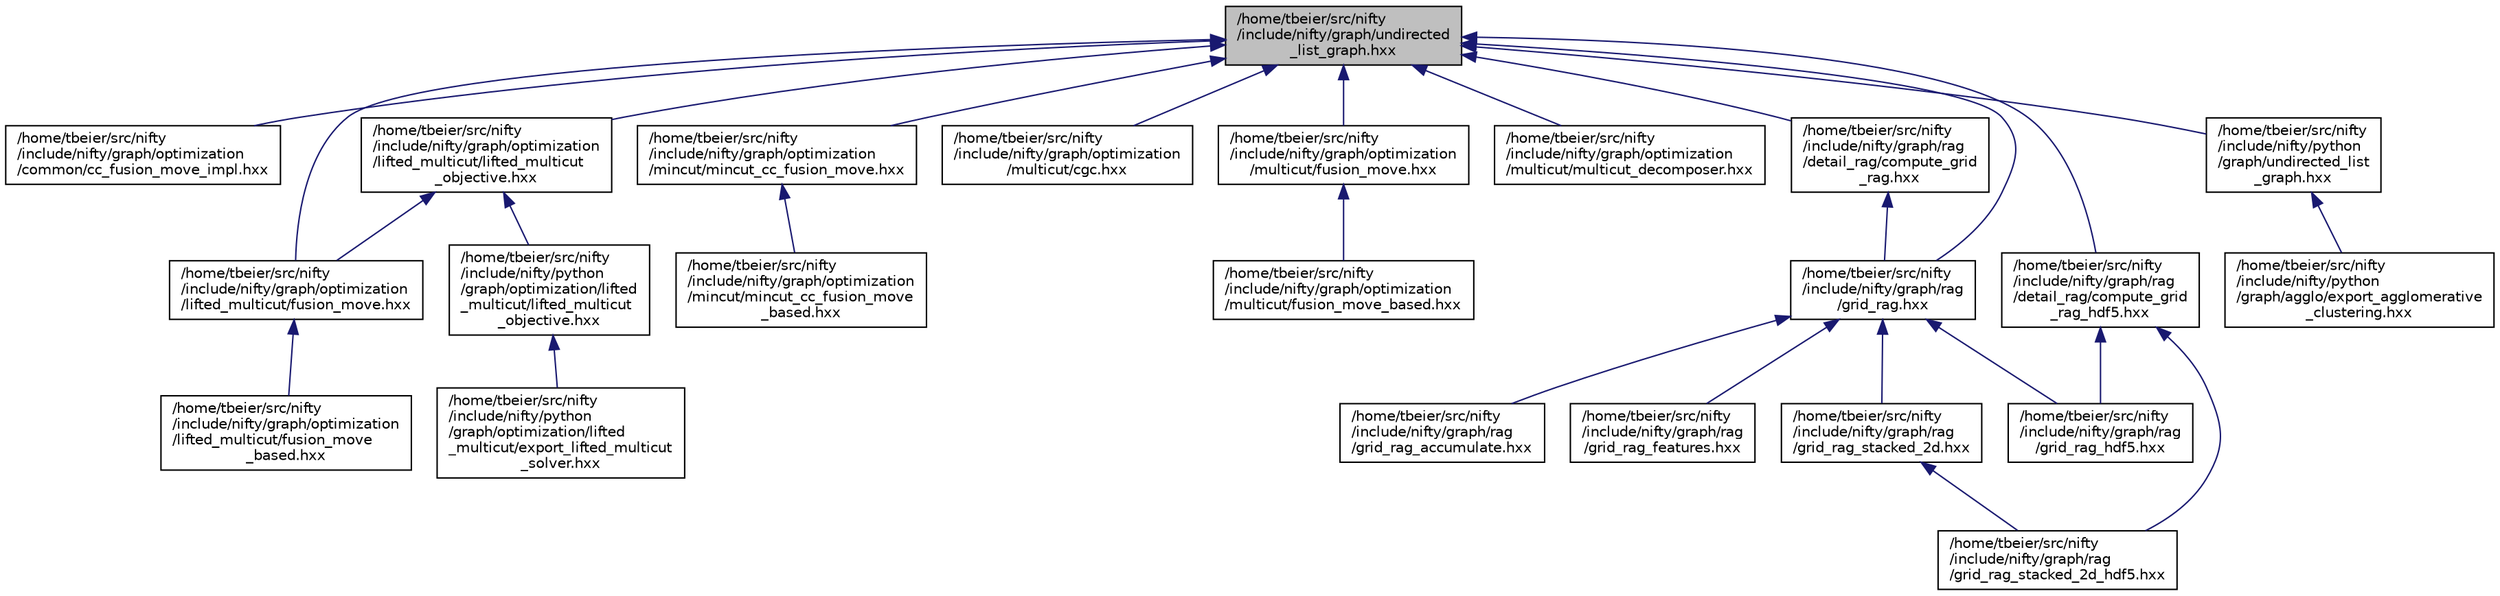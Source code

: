 digraph "/home/tbeier/src/nifty/include/nifty/graph/undirected_list_graph.hxx"
{
  edge [fontname="Helvetica",fontsize="10",labelfontname="Helvetica",labelfontsize="10"];
  node [fontname="Helvetica",fontsize="10",shape=record];
  Node1 [label="/home/tbeier/src/nifty\l/include/nifty/graph/undirected\l_list_graph.hxx",height=0.2,width=0.4,color="black", fillcolor="grey75", style="filled", fontcolor="black"];
  Node1 -> Node2 [dir="back",color="midnightblue",fontsize="10",style="solid",fontname="Helvetica"];
  Node2 [label="/home/tbeier/src/nifty\l/include/nifty/graph/optimization\l/common/cc_fusion_move_impl.hxx",height=0.2,width=0.4,color="black", fillcolor="white", style="filled",URL="$cc__fusion__move__impl_8hxx.html"];
  Node1 -> Node3 [dir="back",color="midnightblue",fontsize="10",style="solid",fontname="Helvetica"];
  Node3 [label="/home/tbeier/src/nifty\l/include/nifty/graph/optimization\l/lifted_multicut/fusion_move.hxx",height=0.2,width=0.4,color="black", fillcolor="white", style="filled",URL="$lifted__multicut_2fusion__move_8hxx.html"];
  Node3 -> Node4 [dir="back",color="midnightblue",fontsize="10",style="solid",fontname="Helvetica"];
  Node4 [label="/home/tbeier/src/nifty\l/include/nifty/graph/optimization\l/lifted_multicut/fusion_move\l_based.hxx",height=0.2,width=0.4,color="black", fillcolor="white", style="filled",URL="$lifted__multicut_2fusion__move__based_8hxx.html"];
  Node1 -> Node5 [dir="back",color="midnightblue",fontsize="10",style="solid",fontname="Helvetica"];
  Node5 [label="/home/tbeier/src/nifty\l/include/nifty/graph/optimization\l/lifted_multicut/lifted_multicut\l_objective.hxx",height=0.2,width=0.4,color="black", fillcolor="white", style="filled",URL="$graph_2optimization_2lifted__multicut_2lifted__multicut__objective_8hxx.html"];
  Node5 -> Node3 [dir="back",color="midnightblue",fontsize="10",style="solid",fontname="Helvetica"];
  Node5 -> Node6 [dir="back",color="midnightblue",fontsize="10",style="solid",fontname="Helvetica"];
  Node6 [label="/home/tbeier/src/nifty\l/include/nifty/python\l/graph/optimization/lifted\l_multicut/lifted_multicut\l_objective.hxx",height=0.2,width=0.4,color="black", fillcolor="white", style="filled",URL="$python_2graph_2optimization_2lifted__multicut_2lifted__multicut__objective_8hxx.html"];
  Node6 -> Node7 [dir="back",color="midnightblue",fontsize="10",style="solid",fontname="Helvetica"];
  Node7 [label="/home/tbeier/src/nifty\l/include/nifty/python\l/graph/optimization/lifted\l_multicut/export_lifted_multicut\l_solver.hxx",height=0.2,width=0.4,color="black", fillcolor="white", style="filled",URL="$export__lifted__multicut__solver_8hxx.html"];
  Node1 -> Node8 [dir="back",color="midnightblue",fontsize="10",style="solid",fontname="Helvetica"];
  Node8 [label="/home/tbeier/src/nifty\l/include/nifty/graph/optimization\l/mincut/mincut_cc_fusion_move.hxx",height=0.2,width=0.4,color="black", fillcolor="white", style="filled",URL="$mincut__cc__fusion__move_8hxx.html"];
  Node8 -> Node9 [dir="back",color="midnightblue",fontsize="10",style="solid",fontname="Helvetica"];
  Node9 [label="/home/tbeier/src/nifty\l/include/nifty/graph/optimization\l/mincut/mincut_cc_fusion_move\l_based.hxx",height=0.2,width=0.4,color="black", fillcolor="white", style="filled",URL="$mincut__cc__fusion__move__based_8hxx.html"];
  Node1 -> Node10 [dir="back",color="midnightblue",fontsize="10",style="solid",fontname="Helvetica"];
  Node10 [label="/home/tbeier/src/nifty\l/include/nifty/graph/optimization\l/multicut/cgc.hxx",height=0.2,width=0.4,color="black", fillcolor="white", style="filled",URL="$cgc_8hxx.html"];
  Node1 -> Node11 [dir="back",color="midnightblue",fontsize="10",style="solid",fontname="Helvetica"];
  Node11 [label="/home/tbeier/src/nifty\l/include/nifty/graph/optimization\l/multicut/fusion_move.hxx",height=0.2,width=0.4,color="black", fillcolor="white", style="filled",URL="$multicut_2fusion__move_8hxx.html"];
  Node11 -> Node12 [dir="back",color="midnightblue",fontsize="10",style="solid",fontname="Helvetica"];
  Node12 [label="/home/tbeier/src/nifty\l/include/nifty/graph/optimization\l/multicut/fusion_move_based.hxx",height=0.2,width=0.4,color="black", fillcolor="white", style="filled",URL="$multicut_2fusion__move__based_8hxx.html"];
  Node1 -> Node13 [dir="back",color="midnightblue",fontsize="10",style="solid",fontname="Helvetica"];
  Node13 [label="/home/tbeier/src/nifty\l/include/nifty/graph/optimization\l/multicut/multicut_decomposer.hxx",height=0.2,width=0.4,color="black", fillcolor="white", style="filled",URL="$multicut__decomposer_8hxx.html"];
  Node1 -> Node14 [dir="back",color="midnightblue",fontsize="10",style="solid",fontname="Helvetica"];
  Node14 [label="/home/tbeier/src/nifty\l/include/nifty/graph/rag\l/detail_rag/compute_grid\l_rag.hxx",height=0.2,width=0.4,color="black", fillcolor="white", style="filled",URL="$compute__grid__rag_8hxx.html"];
  Node14 -> Node15 [dir="back",color="midnightblue",fontsize="10",style="solid",fontname="Helvetica"];
  Node15 [label="/home/tbeier/src/nifty\l/include/nifty/graph/rag\l/grid_rag.hxx",height=0.2,width=0.4,color="black", fillcolor="white", style="filled",URL="$grid__rag_8hxx.html"];
  Node15 -> Node16 [dir="back",color="midnightblue",fontsize="10",style="solid",fontname="Helvetica"];
  Node16 [label="/home/tbeier/src/nifty\l/include/nifty/graph/rag\l/grid_rag_accumulate.hxx",height=0.2,width=0.4,color="black", fillcolor="white", style="filled",URL="$grid__rag__accumulate_8hxx.html"];
  Node15 -> Node17 [dir="back",color="midnightblue",fontsize="10",style="solid",fontname="Helvetica"];
  Node17 [label="/home/tbeier/src/nifty\l/include/nifty/graph/rag\l/grid_rag_features.hxx",height=0.2,width=0.4,color="black", fillcolor="white", style="filled",URL="$grid__rag__features_8hxx.html"];
  Node15 -> Node18 [dir="back",color="midnightblue",fontsize="10",style="solid",fontname="Helvetica"];
  Node18 [label="/home/tbeier/src/nifty\l/include/nifty/graph/rag\l/grid_rag_hdf5.hxx",height=0.2,width=0.4,color="black", fillcolor="white", style="filled",URL="$grid__rag__hdf5_8hxx.html"];
  Node15 -> Node19 [dir="back",color="midnightblue",fontsize="10",style="solid",fontname="Helvetica"];
  Node19 [label="/home/tbeier/src/nifty\l/include/nifty/graph/rag\l/grid_rag_stacked_2d.hxx",height=0.2,width=0.4,color="black", fillcolor="white", style="filled",URL="$grid__rag__stacked__2d_8hxx.html"];
  Node19 -> Node20 [dir="back",color="midnightblue",fontsize="10",style="solid",fontname="Helvetica"];
  Node20 [label="/home/tbeier/src/nifty\l/include/nifty/graph/rag\l/grid_rag_stacked_2d_hdf5.hxx",height=0.2,width=0.4,color="black", fillcolor="white", style="filled",URL="$grid__rag__stacked__2d__hdf5_8hxx.html"];
  Node1 -> Node21 [dir="back",color="midnightblue",fontsize="10",style="solid",fontname="Helvetica"];
  Node21 [label="/home/tbeier/src/nifty\l/include/nifty/graph/rag\l/detail_rag/compute_grid\l_rag_hdf5.hxx",height=0.2,width=0.4,color="black", fillcolor="white", style="filled",URL="$compute__grid__rag__hdf5_8hxx.html"];
  Node21 -> Node18 [dir="back",color="midnightblue",fontsize="10",style="solid",fontname="Helvetica"];
  Node21 -> Node20 [dir="back",color="midnightblue",fontsize="10",style="solid",fontname="Helvetica"];
  Node1 -> Node15 [dir="back",color="midnightblue",fontsize="10",style="solid",fontname="Helvetica"];
  Node1 -> Node22 [dir="back",color="midnightblue",fontsize="10",style="solid",fontname="Helvetica"];
  Node22 [label="/home/tbeier/src/nifty\l/include/nifty/python\l/graph/undirected_list\l_graph.hxx",height=0.2,width=0.4,color="black", fillcolor="white", style="filled",URL="$python_2graph_2undirected__list__graph_8hxx.html"];
  Node22 -> Node23 [dir="back",color="midnightblue",fontsize="10",style="solid",fontname="Helvetica"];
  Node23 [label="/home/tbeier/src/nifty\l/include/nifty/python\l/graph/agglo/export_agglomerative\l_clustering.hxx",height=0.2,width=0.4,color="black", fillcolor="white", style="filled",URL="$export__agglomerative__clustering_8hxx.html"];
}
